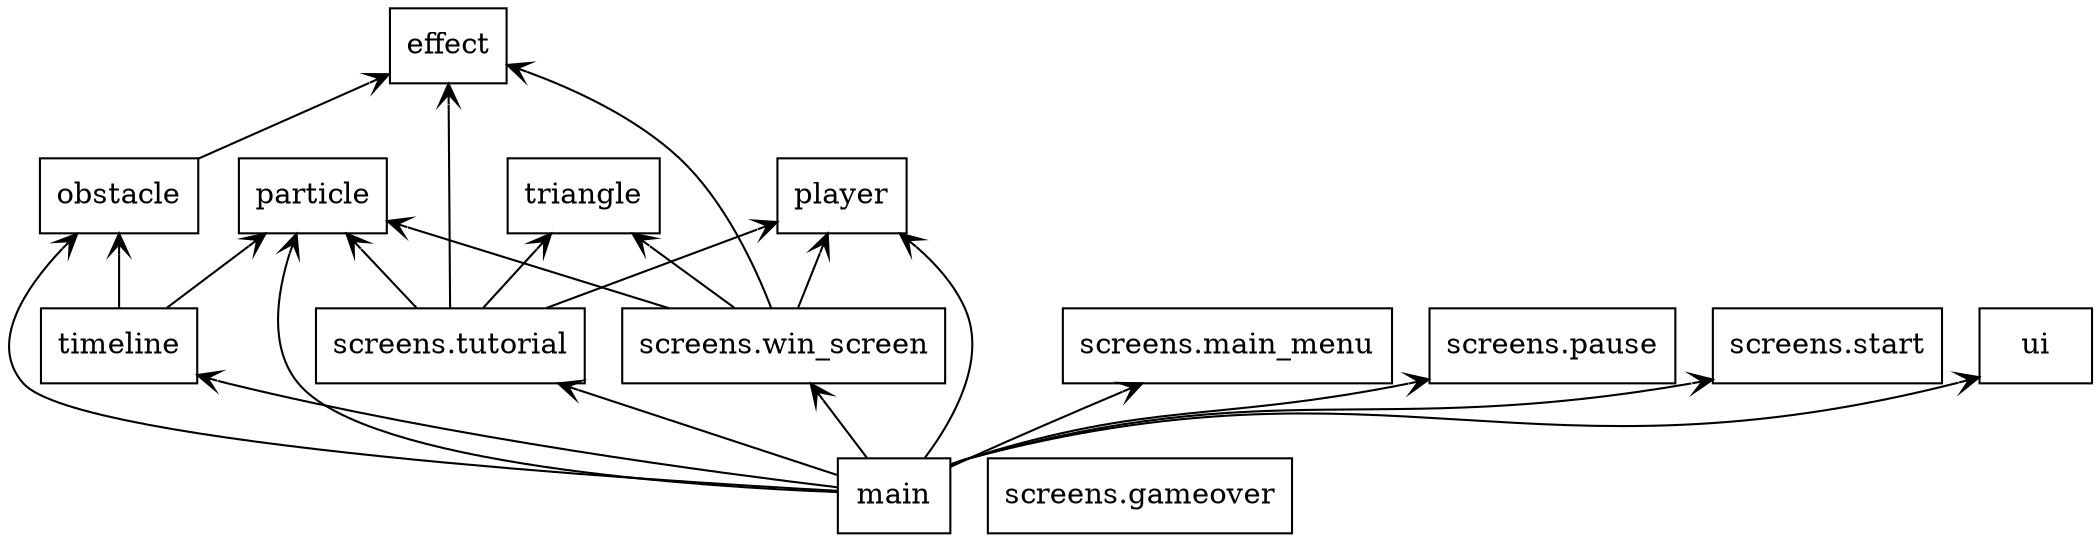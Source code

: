 digraph "packages_RhythmDodge" {
rankdir=BT
charset="utf-8"
"effect" [color="black", label=<effect>, shape="box", style="solid"];
"main" [color="black", label=<main>, shape="box", style="solid"];
"obstacle" [color="black", label=<obstacle>, shape="box", style="solid"];
"particle" [color="black", label=<particle>, shape="box", style="solid"];
"player" [color="black", label=<player>, shape="box", style="solid"];
"screens.gameover" [color="black", label=<screens.gameover>, shape="box", style="solid"];
"screens.main_menu" [color="black", label=<screens.main_menu>, shape="box", style="solid"];
"screens.pause" [color="black", label=<screens.pause>, shape="box", style="solid"];
"screens.start" [color="black", label=<screens.start>, shape="box", style="solid"];
"screens.tutorial" [color="black", label=<screens.tutorial>, shape="box", style="solid"];
"screens.win_screen" [color="black", label=<screens.win_screen>, shape="box", style="solid"];
"timeline" [color="black", label=<timeline>, shape="box", style="solid"];
"triangle" [color="black", label=<triangle>, shape="box", style="solid"];
"ui" [color="black", label=<ui>, shape="box", style="solid"];
"main" -> "obstacle" [arrowhead="open", arrowtail="none"];
"main" -> "particle" [arrowhead="open", arrowtail="none"];
"main" -> "player" [arrowhead="open", arrowtail="none"];
"main" -> "screens.main_menu" [arrowhead="open", arrowtail="none"];
"main" -> "screens.pause" [arrowhead="open", arrowtail="none"];
"main" -> "screens.start" [arrowhead="open", arrowtail="none"];
"main" -> "screens.tutorial" [arrowhead="open", arrowtail="none"];
"main" -> "screens.win_screen" [arrowhead="open", arrowtail="none"];
"main" -> "timeline" [arrowhead="open", arrowtail="none"];
"main" -> "ui" [arrowhead="open", arrowtail="none"];
"obstacle" -> "effect" [arrowhead="open", arrowtail="none"];
"screens.tutorial" -> "effect" [arrowhead="open", arrowtail="none"];
"screens.tutorial" -> "particle" [arrowhead="open", arrowtail="none"];
"screens.tutorial" -> "player" [arrowhead="open", arrowtail="none"];
"screens.tutorial" -> "triangle" [arrowhead="open", arrowtail="none"];
"screens.win_screen" -> "effect" [arrowhead="open", arrowtail="none"];
"screens.win_screen" -> "particle" [arrowhead="open", arrowtail="none"];
"screens.win_screen" -> "player" [arrowhead="open", arrowtail="none"];
"screens.win_screen" -> "triangle" [arrowhead="open", arrowtail="none"];
"timeline" -> "obstacle" [arrowhead="open", arrowtail="none"];
"timeline" -> "particle" [arrowhead="open", arrowtail="none"];
}
